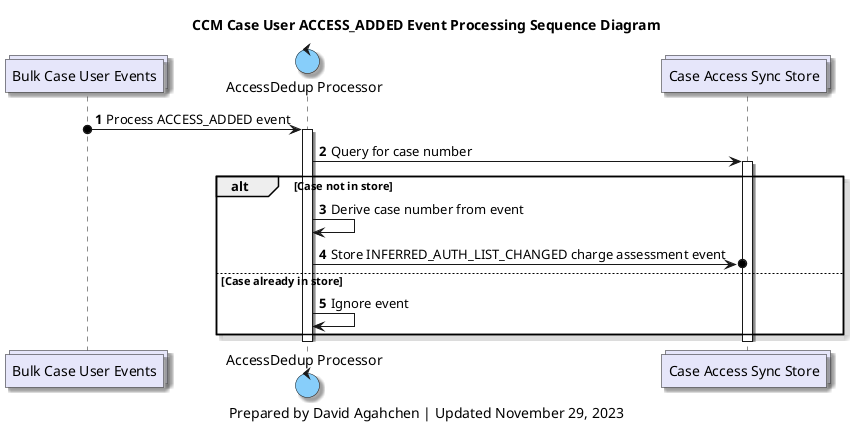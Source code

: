 @startuml
'hide footbox

skinparam Shadowing true
skinparam CollectionsBackgroundColor Lavender
skinparam ControlBackgroundColor LightSkyBlue
skinparam BoundaryBackgroundColor LightGrey

/' 
Available colours
https://plantuml-documentation.readthedocs.io/en/latest/formatting/color-names.html
'/

collections bulk_case_users_topic as "Bulk Case User Events"
control accessdedup_processor as "AccessDedup Processor"
collections case_access_sync_store as "Case Access Sync Store"

title
CCM Case User ACCESS_ADDED Event Processing Sequence Diagram
end title

autonumber

bulk_case_users_topic o-> accessdedup_processor : Process ACCESS_ADDED event
activate accessdedup_processor

accessdedup_processor -> case_access_sync_store: Query for case number
activate case_access_sync_store

alt Case not in store
    accessdedup_processor -> accessdedup_processor: Derive case number from event
    accessdedup_processor ->o case_access_sync_store: Store INFERRED_AUTH_LIST_CHANGED charge assessment event
else Case already in store
    accessdedup_processor -> accessdedup_processor: Ignore event
end
deactivate case_access_sync_store

deactivate accessdedup_processor

caption
Prepared by David Agahchen | Updated November 29, 2023
end caption
@enduml